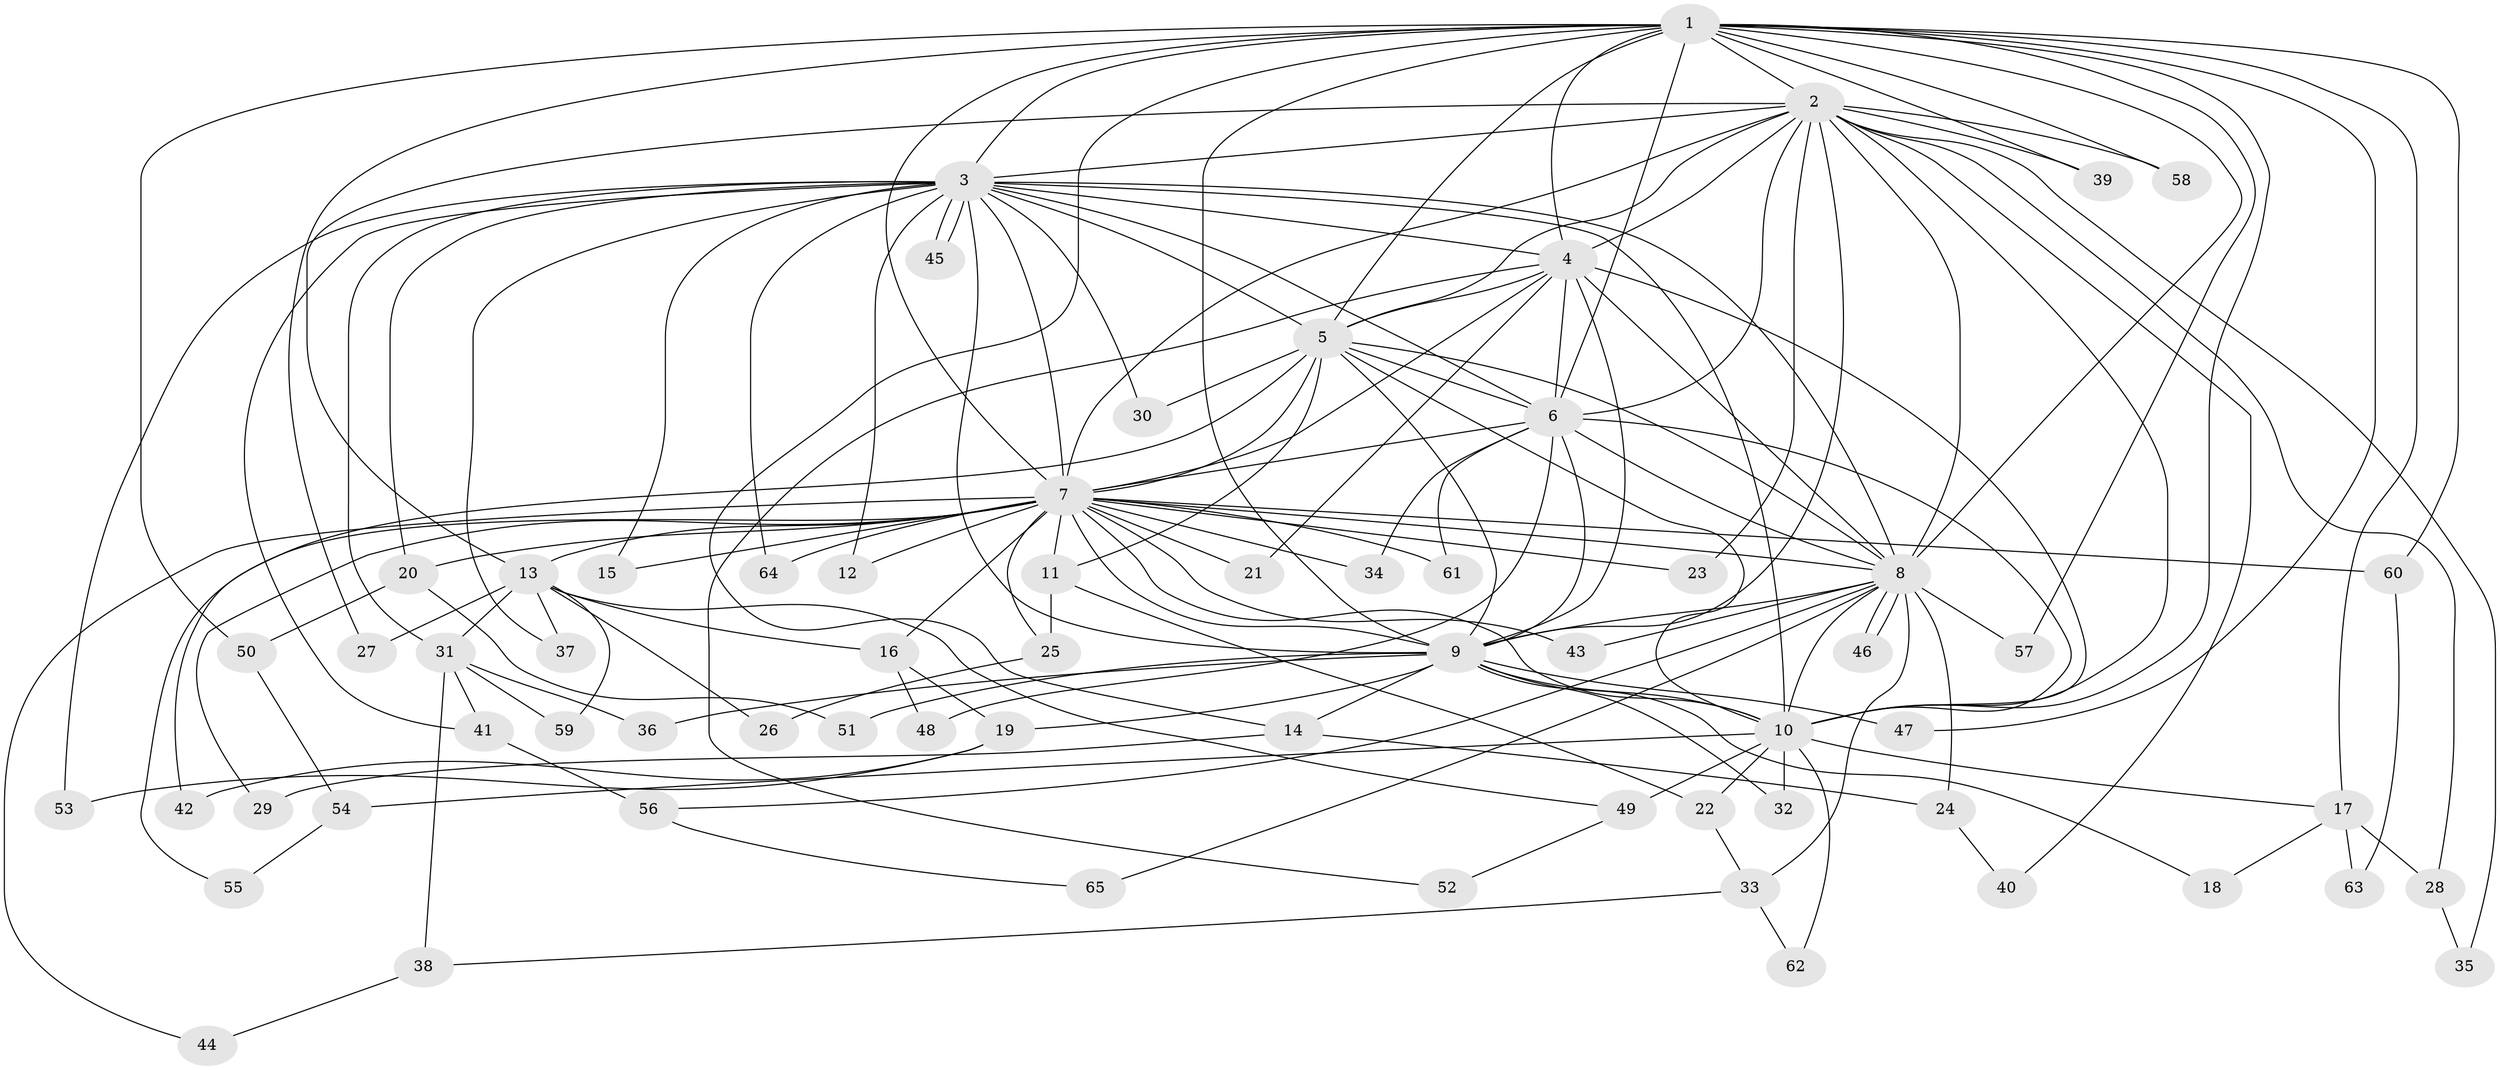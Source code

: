 // coarse degree distribution, {8: 0.05263157894736842, 10: 0.05263157894736842, 15: 0.05263157894736842, 6: 0.05263157894736842, 12: 0.05263157894736842, 9: 0.05263157894736842, 4: 0.10526315789473684, 2: 0.2631578947368421, 5: 0.10526315789473684, 3: 0.15789473684210525, 1: 0.05263157894736842}
// Generated by graph-tools (version 1.1) at 2025/17/03/04/25 18:17:45]
// undirected, 65 vertices, 155 edges
graph export_dot {
graph [start="1"]
  node [color=gray90,style=filled];
  1;
  2;
  3;
  4;
  5;
  6;
  7;
  8;
  9;
  10;
  11;
  12;
  13;
  14;
  15;
  16;
  17;
  18;
  19;
  20;
  21;
  22;
  23;
  24;
  25;
  26;
  27;
  28;
  29;
  30;
  31;
  32;
  33;
  34;
  35;
  36;
  37;
  38;
  39;
  40;
  41;
  42;
  43;
  44;
  45;
  46;
  47;
  48;
  49;
  50;
  51;
  52;
  53;
  54;
  55;
  56;
  57;
  58;
  59;
  60;
  61;
  62;
  63;
  64;
  65;
  1 -- 2;
  1 -- 3;
  1 -- 4;
  1 -- 5;
  1 -- 6;
  1 -- 7;
  1 -- 8;
  1 -- 9;
  1 -- 10;
  1 -- 14;
  1 -- 17;
  1 -- 27;
  1 -- 39;
  1 -- 47;
  1 -- 50;
  1 -- 57;
  1 -- 58;
  1 -- 60;
  2 -- 3;
  2 -- 4;
  2 -- 5;
  2 -- 6;
  2 -- 7;
  2 -- 8;
  2 -- 9;
  2 -- 10;
  2 -- 13;
  2 -- 23;
  2 -- 28;
  2 -- 35;
  2 -- 39;
  2 -- 40;
  2 -- 58;
  3 -- 4;
  3 -- 5;
  3 -- 6;
  3 -- 7;
  3 -- 8;
  3 -- 9;
  3 -- 10;
  3 -- 12;
  3 -- 15;
  3 -- 20;
  3 -- 30;
  3 -- 31;
  3 -- 37;
  3 -- 41;
  3 -- 45;
  3 -- 45;
  3 -- 53;
  3 -- 64;
  4 -- 5;
  4 -- 6;
  4 -- 7;
  4 -- 8;
  4 -- 9;
  4 -- 10;
  4 -- 21;
  4 -- 52;
  5 -- 6;
  5 -- 7;
  5 -- 8;
  5 -- 9;
  5 -- 10;
  5 -- 11;
  5 -- 30;
  5 -- 42;
  6 -- 7;
  6 -- 8;
  6 -- 9;
  6 -- 10;
  6 -- 34;
  6 -- 48;
  6 -- 61;
  7 -- 8;
  7 -- 9;
  7 -- 10;
  7 -- 11;
  7 -- 12;
  7 -- 13;
  7 -- 15;
  7 -- 16;
  7 -- 20;
  7 -- 21;
  7 -- 23;
  7 -- 25;
  7 -- 29;
  7 -- 34;
  7 -- 43;
  7 -- 44;
  7 -- 55;
  7 -- 60;
  7 -- 61;
  7 -- 64;
  8 -- 9;
  8 -- 10;
  8 -- 24;
  8 -- 33;
  8 -- 43;
  8 -- 46;
  8 -- 46;
  8 -- 56;
  8 -- 57;
  8 -- 65;
  9 -- 10;
  9 -- 14;
  9 -- 18;
  9 -- 19;
  9 -- 32;
  9 -- 36;
  9 -- 47;
  9 -- 51;
  10 -- 17;
  10 -- 22;
  10 -- 32;
  10 -- 49;
  10 -- 54;
  10 -- 62;
  11 -- 22;
  11 -- 25;
  13 -- 16;
  13 -- 26;
  13 -- 27;
  13 -- 31;
  13 -- 37;
  13 -- 49;
  13 -- 59;
  14 -- 24;
  14 -- 29;
  16 -- 19;
  16 -- 48;
  17 -- 18;
  17 -- 28;
  17 -- 63;
  19 -- 42;
  19 -- 53;
  20 -- 50;
  20 -- 51;
  22 -- 33;
  24 -- 40;
  25 -- 26;
  28 -- 35;
  31 -- 36;
  31 -- 38;
  31 -- 41;
  31 -- 59;
  33 -- 38;
  33 -- 62;
  38 -- 44;
  41 -- 56;
  49 -- 52;
  50 -- 54;
  54 -- 55;
  56 -- 65;
  60 -- 63;
}
